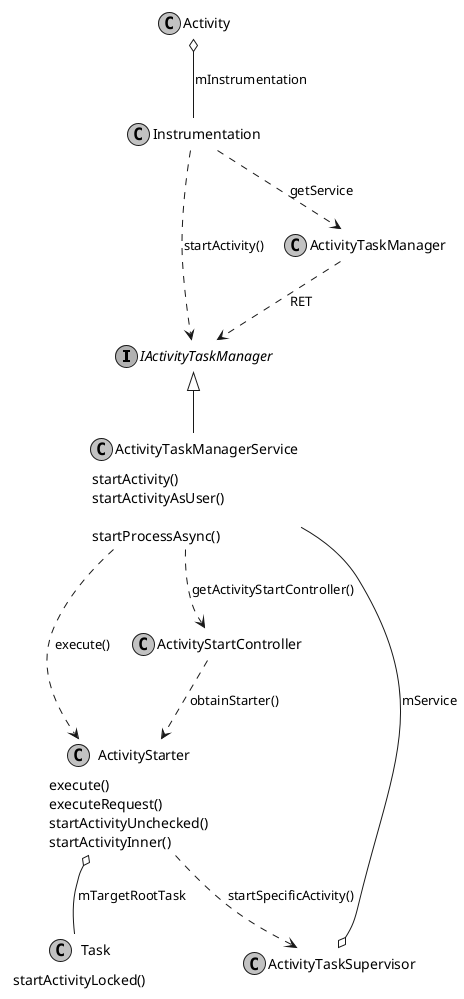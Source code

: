 @startuml startActivity

skinparam {
    monochrome true
    ClassBorderColor white
    ClassBackgroundColor white
    Shadowing false
}

hide empty members
set namespaceSeparator none

interface IActivityTaskManager

'''''''''' define
class ActivityTaskManagerService {
    startActivity()
    startActivityAsUser()

    startProcessAsync()
}

class ActivityStarter {
    execute()
    executeRequest()
    startActivityUnchecked()
    startActivityInner()
}
Task : startActivityLocked()

'''''''''' connect
Activity o-- Instrumentation:mInstrumentation
Instrumentation..>ActivityTaskManager:getService
ActivityTaskManager ..> IActivityTaskManager:RET
Instrumentation ..> IActivityTaskManager:startActivity()
IActivityTaskManager <|-- ActivityTaskManagerService
ActivityTaskManagerService ..> ActivityStartController:getActivityStartController()
ActivityStartController ..> ActivityStarter:obtainStarter()
ActivityTaskManagerService ..> ActivityStarter:execute()
ActivityStarter o-- Task: mTargetRootTask
ActivityStarter ..> ActivityTaskSupervisor:startSpecificActivity()
ActivityTaskSupervisor o-- ActivityTaskManagerService:mService 